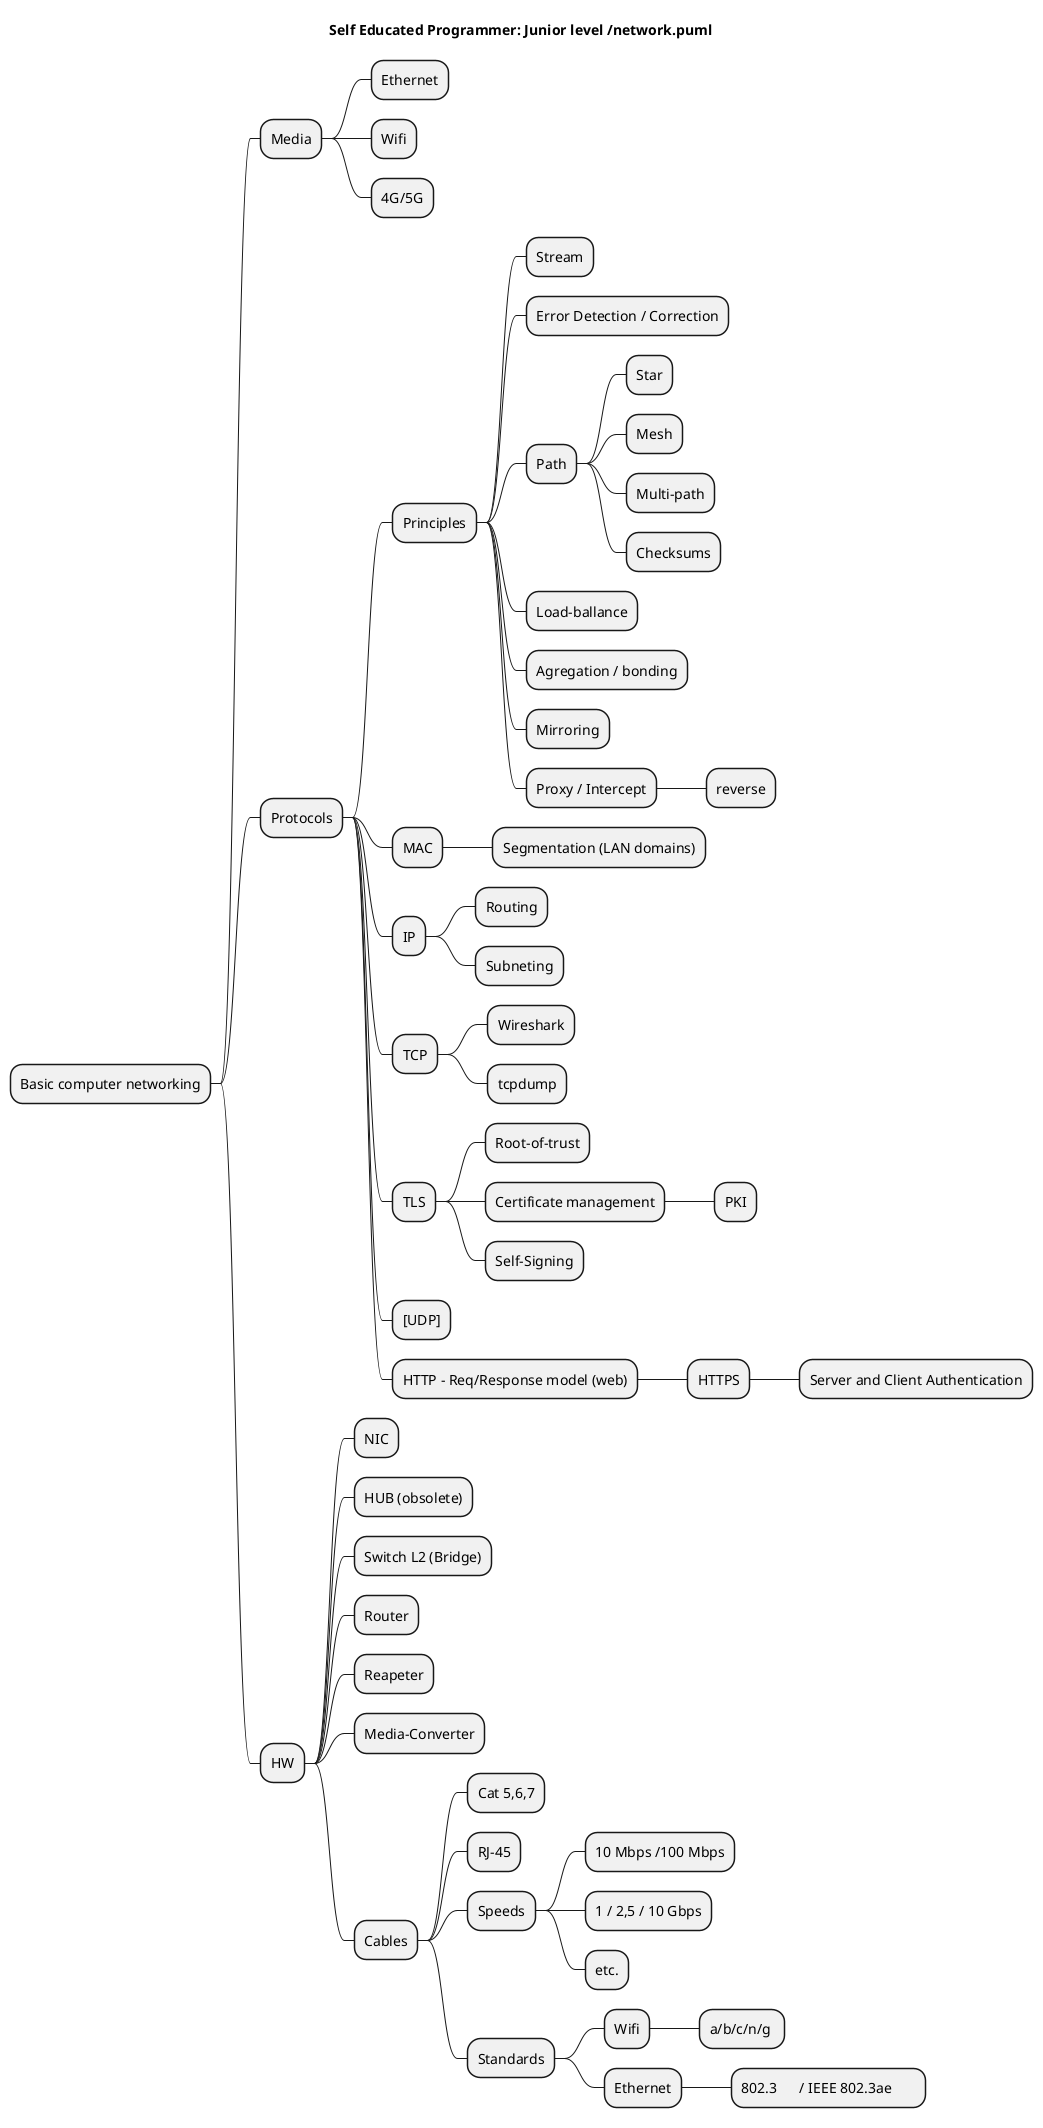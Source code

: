 @startmindmap
title Self Educated Programmer: Junior level /network.puml

* Basic computer networking
** Media
*** Ethernet
*** Wifi
*** 4G/5G
** Protocols
*** Principles
**** Stream
**** Error Detection / Correction
**** Path
***** Star
***** Mesh
***** Multi-path
***** Checksums
**** Load-ballance
**** Agregation / bonding
**** Mirroring
**** Proxy / Intercept
***** reverse
*** MAC
**** Segmentation (LAN domains)
*** IP
**** Routing
**** Subneting
*** TCP
**** Wireshark
**** tcpdump
*** TLS
**** Root-of-trust
**** Certificate management
***** PKI
**** Self-Signing
*** [UDP]
*** HTTP - Req/Response model (web)
**** HTTPS
***** Server and Client Authentication
** HW
*** NIC
*** HUB (obsolete)
*** Switch L2 (Bridge)
*** Router
*** Reapeter
*** Media-Converter
*** Cables
**** Cat 5,6,7
**** RJ-45
**** Speeds
***** 10 Mbps /100 Mbps
***** 1 / 2,5 / 10 Gbps
***** etc.
**** Standards
***** Wifi
****** a/b/c/n/g 
***** Ethernet
****** 802.3	/ IEEE 802.3ae	

@endmindmap
